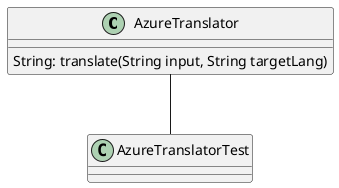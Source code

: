 @startuml
class AzureTranslator {
    String: translate(String input, String targetLang)
}
class AzureTranslatorTest

AzureTranslator -- AzureTranslatorTest
@enduml
